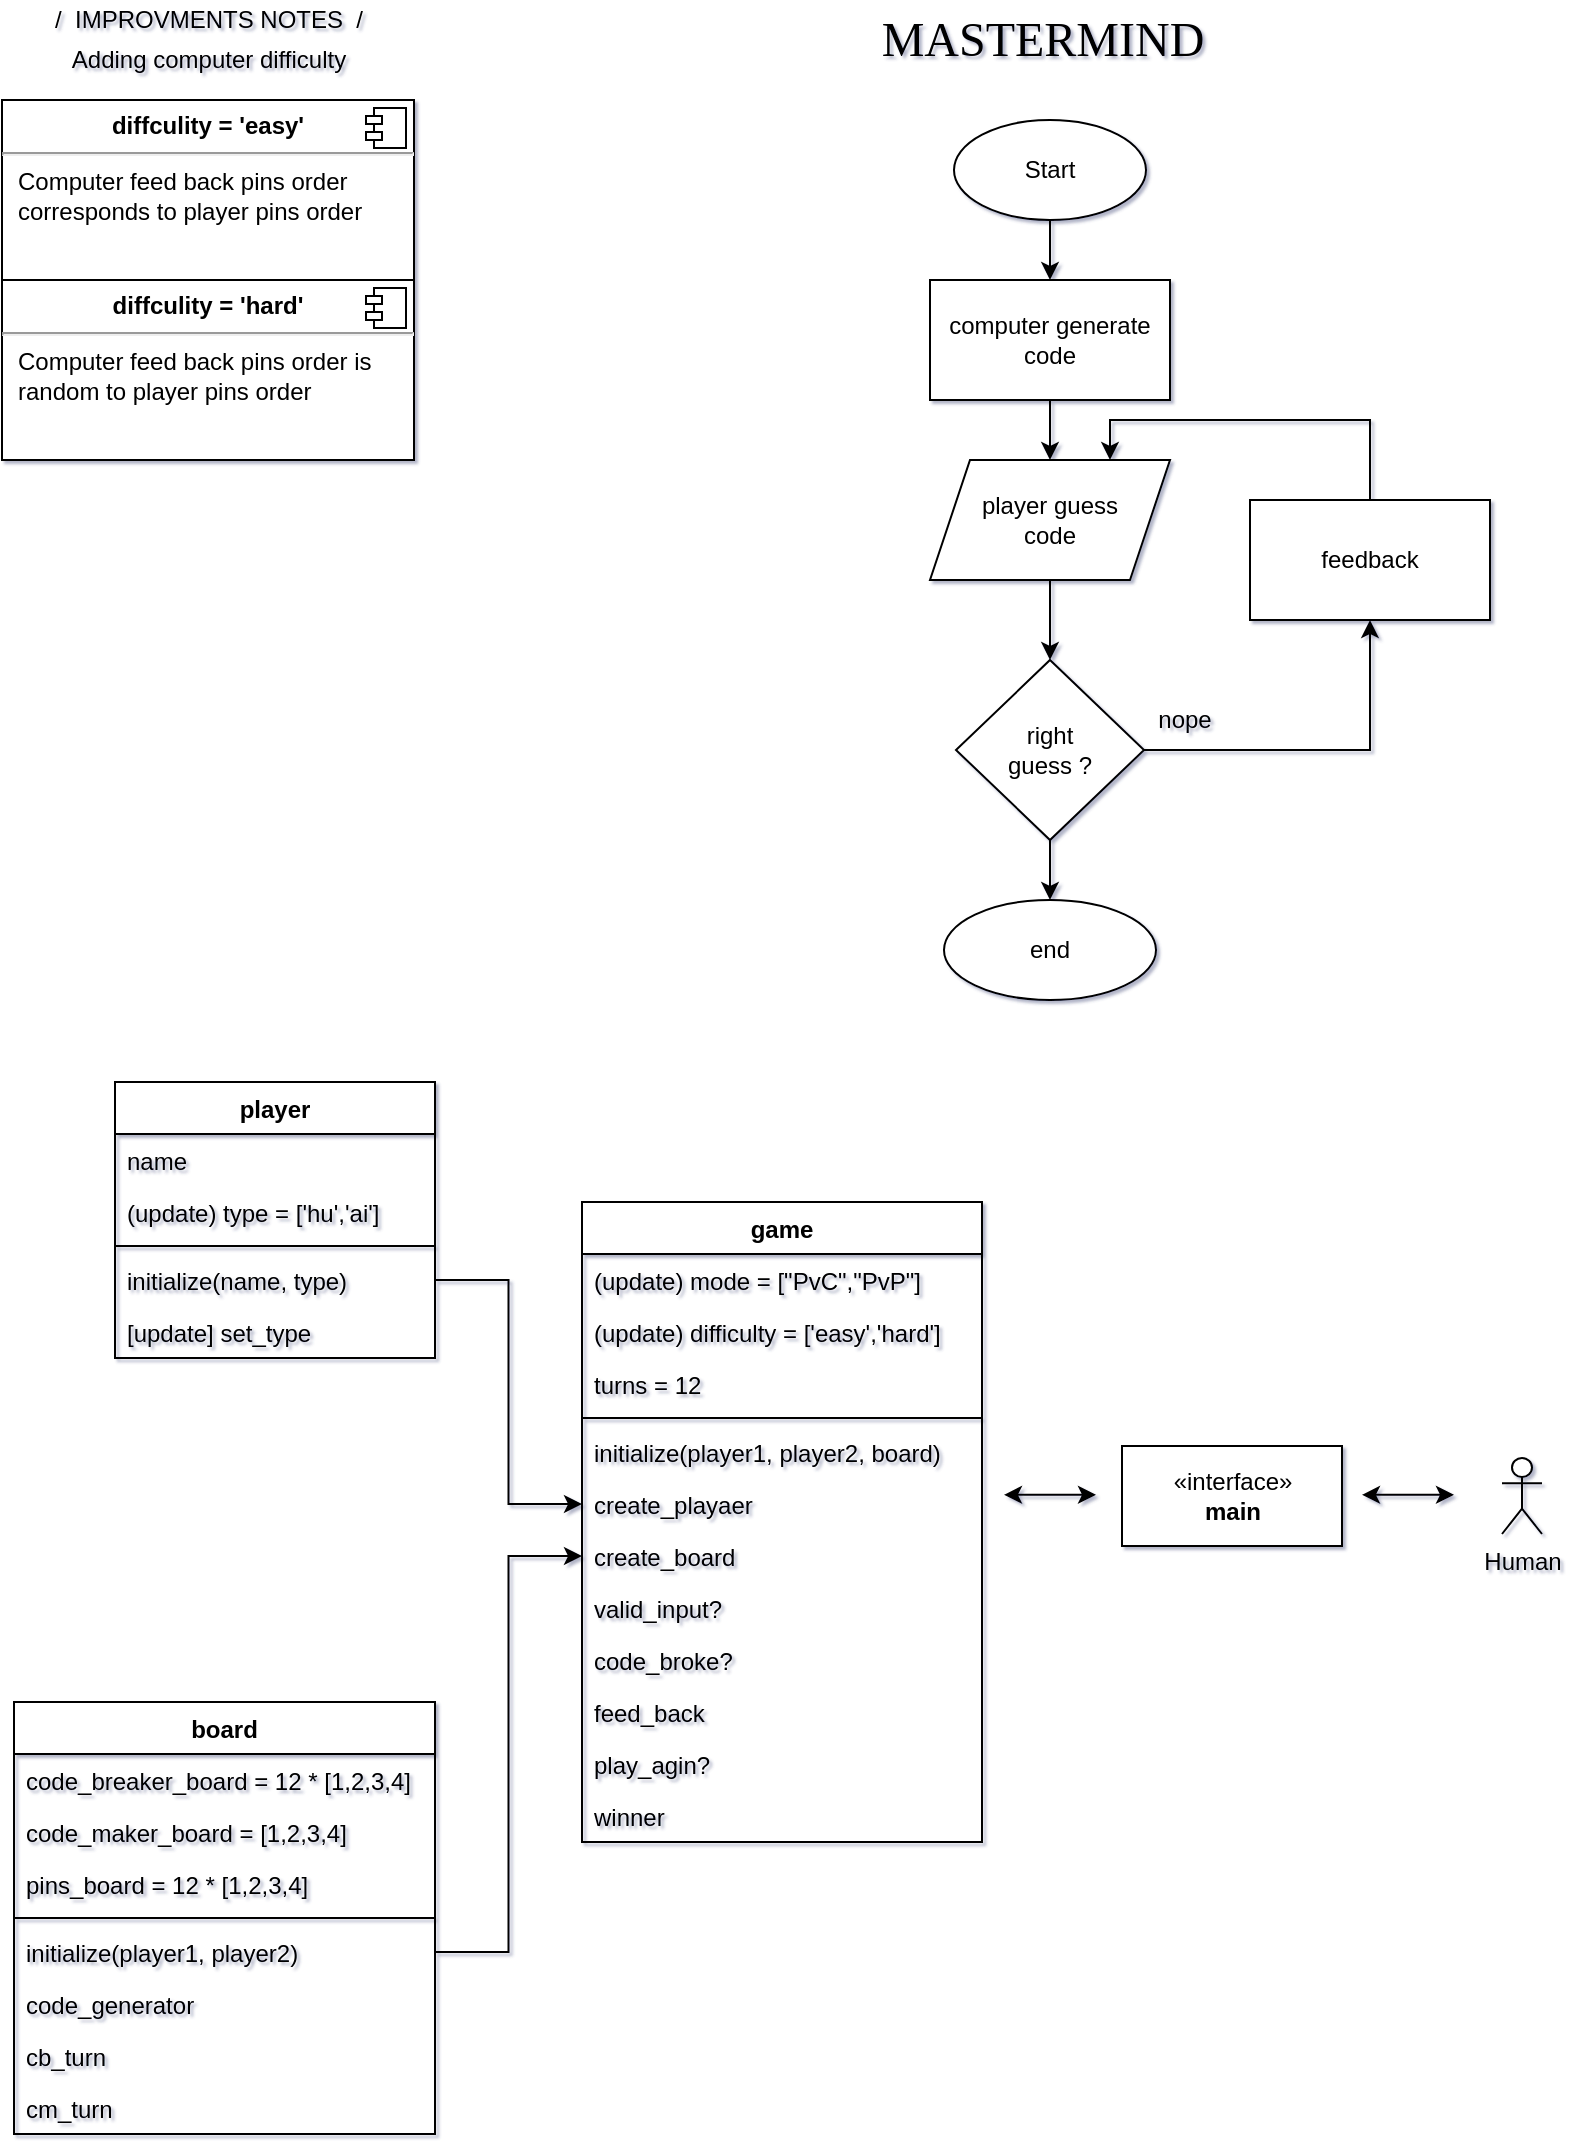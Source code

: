 <mxfile version="14.0.0" type="github">
  <diagram id="C5RBs43oDa-KdzZeNtuy" name="Page-1">
    <mxGraphModel dx="1145" dy="635" grid="1" gridSize="10" guides="1" tooltips="1" connect="1" arrows="1" fold="1" page="1" pageScale="1" pageWidth="827" pageHeight="1169" math="0" shadow="1">
      <root>
        <mxCell id="WIyWlLk6GJQsqaUBKTNV-0" />
        <mxCell id="WIyWlLk6GJQsqaUBKTNV-1" parent="WIyWlLk6GJQsqaUBKTNV-0" />
        <mxCell id="n4TWB-wOlsWJOXDKtbY9-2" value="&lt;font style=&quot;font-size: 24px&quot; face=&quot;Lucida Console&quot;&gt;MASTERMIND&lt;/font&gt;" style="text;html=1;align=center;verticalAlign=middle;resizable=0;points=[];autosize=1;" vertex="1" parent="WIyWlLk6GJQsqaUBKTNV-1">
          <mxGeometry x="460" y="20" width="160" height="20" as="geometry" />
        </mxCell>
        <mxCell id="n4TWB-wOlsWJOXDKtbY9-6" value="" style="edgeStyle=orthogonalEdgeStyle;rounded=0;orthogonalLoop=1;jettySize=auto;html=1;" edge="1" parent="WIyWlLk6GJQsqaUBKTNV-1" source="n4TWB-wOlsWJOXDKtbY9-4" target="n4TWB-wOlsWJOXDKtbY9-5">
          <mxGeometry relative="1" as="geometry" />
        </mxCell>
        <mxCell id="n4TWB-wOlsWJOXDKtbY9-4" value="Start" style="ellipse;whiteSpace=wrap;html=1;" vertex="1" parent="WIyWlLk6GJQsqaUBKTNV-1">
          <mxGeometry x="496" y="70" width="96" height="50" as="geometry" />
        </mxCell>
        <mxCell id="n4TWB-wOlsWJOXDKtbY9-8" value="" style="edgeStyle=orthogonalEdgeStyle;rounded=0;orthogonalLoop=1;jettySize=auto;html=1;" edge="1" parent="WIyWlLk6GJQsqaUBKTNV-1" source="n4TWB-wOlsWJOXDKtbY9-5" target="n4TWB-wOlsWJOXDKtbY9-7">
          <mxGeometry relative="1" as="geometry" />
        </mxCell>
        <mxCell id="n4TWB-wOlsWJOXDKtbY9-5" value="computer generate code" style="whiteSpace=wrap;html=1;" vertex="1" parent="WIyWlLk6GJQsqaUBKTNV-1">
          <mxGeometry x="484" y="150" width="120" height="60" as="geometry" />
        </mxCell>
        <mxCell id="n4TWB-wOlsWJOXDKtbY9-11" value="" style="edgeStyle=orthogonalEdgeStyle;rounded=0;orthogonalLoop=1;jettySize=auto;html=1;" edge="1" parent="WIyWlLk6GJQsqaUBKTNV-1" source="n4TWB-wOlsWJOXDKtbY9-7" target="n4TWB-wOlsWJOXDKtbY9-10">
          <mxGeometry relative="1" as="geometry" />
        </mxCell>
        <mxCell id="n4TWB-wOlsWJOXDKtbY9-7" value="player guess &lt;br&gt;code" style="shape=parallelogram;perimeter=parallelogramPerimeter;whiteSpace=wrap;html=1;fixedSize=1;" vertex="1" parent="WIyWlLk6GJQsqaUBKTNV-1">
          <mxGeometry x="484" y="240" width="120" height="60" as="geometry" />
        </mxCell>
        <mxCell id="n4TWB-wOlsWJOXDKtbY9-14" value="" style="edgeStyle=orthogonalEdgeStyle;rounded=0;orthogonalLoop=1;jettySize=auto;html=1;" edge="1" parent="WIyWlLk6GJQsqaUBKTNV-1" source="n4TWB-wOlsWJOXDKtbY9-10" target="n4TWB-wOlsWJOXDKtbY9-13">
          <mxGeometry relative="1" as="geometry" />
        </mxCell>
        <mxCell id="n4TWB-wOlsWJOXDKtbY9-22" value="" style="edgeStyle=orthogonalEdgeStyle;rounded=0;orthogonalLoop=1;jettySize=auto;html=1;" edge="1" parent="WIyWlLk6GJQsqaUBKTNV-1" source="n4TWB-wOlsWJOXDKtbY9-10" target="n4TWB-wOlsWJOXDKtbY9-21">
          <mxGeometry relative="1" as="geometry" />
        </mxCell>
        <mxCell id="n4TWB-wOlsWJOXDKtbY9-10" value="right &lt;br&gt;guess ?" style="rhombus;whiteSpace=wrap;html=1;" vertex="1" parent="WIyWlLk6GJQsqaUBKTNV-1">
          <mxGeometry x="497" y="340" width="94" height="90" as="geometry" />
        </mxCell>
        <mxCell id="n4TWB-wOlsWJOXDKtbY9-20" style="edgeStyle=orthogonalEdgeStyle;rounded=0;orthogonalLoop=1;jettySize=auto;html=1;exitX=0.5;exitY=0;exitDx=0;exitDy=0;entryX=0.75;entryY=0;entryDx=0;entryDy=0;" edge="1" parent="WIyWlLk6GJQsqaUBKTNV-1" source="n4TWB-wOlsWJOXDKtbY9-13" target="n4TWB-wOlsWJOXDKtbY9-7">
          <mxGeometry relative="1" as="geometry" />
        </mxCell>
        <mxCell id="n4TWB-wOlsWJOXDKtbY9-13" value="feedback" style="whiteSpace=wrap;html=1;" vertex="1" parent="WIyWlLk6GJQsqaUBKTNV-1">
          <mxGeometry x="644" y="260" width="120" height="60" as="geometry" />
        </mxCell>
        <mxCell id="n4TWB-wOlsWJOXDKtbY9-21" value="end" style="ellipse;whiteSpace=wrap;html=1;" vertex="1" parent="WIyWlLk6GJQsqaUBKTNV-1">
          <mxGeometry x="491" y="460" width="106" height="50" as="geometry" />
        </mxCell>
        <mxCell id="n4TWB-wOlsWJOXDKtbY9-35" value="player" style="swimlane;fontStyle=1;align=center;verticalAlign=top;childLayout=stackLayout;horizontal=1;startSize=26;horizontalStack=0;resizeParent=1;resizeParentMax=0;resizeLast=0;collapsible=1;marginBottom=0;" vertex="1" parent="WIyWlLk6GJQsqaUBKTNV-1">
          <mxGeometry x="76.5" y="551" width="160" height="138" as="geometry">
            <mxRectangle x="570" y="600" width="70" height="26" as="alternateBounds" />
          </mxGeometry>
        </mxCell>
        <mxCell id="n4TWB-wOlsWJOXDKtbY9-36" value="name&#xa;" style="text;strokeColor=none;fillColor=none;align=left;verticalAlign=top;spacingLeft=4;spacingRight=4;overflow=hidden;rotatable=0;points=[[0,0.5],[1,0.5]];portConstraint=eastwest;" vertex="1" parent="n4TWB-wOlsWJOXDKtbY9-35">
          <mxGeometry y="26" width="160" height="26" as="geometry" />
        </mxCell>
        <mxCell id="n4TWB-wOlsWJOXDKtbY9-40" value="(update) type = [&#39;hu&#39;,&#39;ai&#39;]" style="text;strokeColor=none;fillColor=none;align=left;verticalAlign=top;spacingLeft=4;spacingRight=4;overflow=hidden;rotatable=0;points=[[0,0.5],[1,0.5]];portConstraint=eastwest;" vertex="1" parent="n4TWB-wOlsWJOXDKtbY9-35">
          <mxGeometry y="52" width="160" height="26" as="geometry" />
        </mxCell>
        <mxCell id="n4TWB-wOlsWJOXDKtbY9-37" value="" style="line;strokeWidth=1;fillColor=none;align=left;verticalAlign=middle;spacingTop=-1;spacingLeft=3;spacingRight=3;rotatable=0;labelPosition=right;points=[];portConstraint=eastwest;" vertex="1" parent="n4TWB-wOlsWJOXDKtbY9-35">
          <mxGeometry y="78" width="160" height="8" as="geometry" />
        </mxCell>
        <mxCell id="n4TWB-wOlsWJOXDKtbY9-38" value="initialize(name, type)" style="text;strokeColor=none;fillColor=none;align=left;verticalAlign=top;spacingLeft=4;spacingRight=4;overflow=hidden;rotatable=0;points=[[0,0.5],[1,0.5]];portConstraint=eastwest;" vertex="1" parent="n4TWB-wOlsWJOXDKtbY9-35">
          <mxGeometry y="86" width="160" height="26" as="geometry" />
        </mxCell>
        <mxCell id="n4TWB-wOlsWJOXDKtbY9-66" value="[update] set_type" style="text;strokeColor=none;fillColor=none;align=left;verticalAlign=top;spacingLeft=4;spacingRight=4;overflow=hidden;rotatable=0;points=[[0,0.5],[1,0.5]];portConstraint=eastwest;" vertex="1" parent="n4TWB-wOlsWJOXDKtbY9-35">
          <mxGeometry y="112" width="160" height="26" as="geometry" />
        </mxCell>
        <mxCell id="n4TWB-wOlsWJOXDKtbY9-45" value="board" style="swimlane;fontStyle=1;align=center;verticalAlign=top;childLayout=stackLayout;horizontal=1;startSize=26;horizontalStack=0;resizeParent=1;resizeParentMax=0;resizeLast=0;collapsible=1;marginBottom=0;" vertex="1" parent="WIyWlLk6GJQsqaUBKTNV-1">
          <mxGeometry x="26" y="861" width="210.5" height="216" as="geometry" />
        </mxCell>
        <mxCell id="n4TWB-wOlsWJOXDKtbY9-46" value="code_breaker_board = 12 * [1,2,3,4]" style="text;strokeColor=none;fillColor=none;align=left;verticalAlign=top;spacingLeft=4;spacingRight=4;overflow=hidden;rotatable=0;points=[[0,0.5],[1,0.5]];portConstraint=eastwest;" vertex="1" parent="n4TWB-wOlsWJOXDKtbY9-45">
          <mxGeometry y="26" width="210.5" height="26" as="geometry" />
        </mxCell>
        <mxCell id="n4TWB-wOlsWJOXDKtbY9-67" value="code_maker_board = [1,2,3,4]" style="text;strokeColor=none;fillColor=none;align=left;verticalAlign=top;spacingLeft=4;spacingRight=4;overflow=hidden;rotatable=0;points=[[0,0.5],[1,0.5]];portConstraint=eastwest;" vertex="1" parent="n4TWB-wOlsWJOXDKtbY9-45">
          <mxGeometry y="52" width="210.5" height="26" as="geometry" />
        </mxCell>
        <mxCell id="n4TWB-wOlsWJOXDKtbY9-68" value="pins_board = 12 * [1,2,3,4]" style="text;strokeColor=none;fillColor=none;align=left;verticalAlign=top;spacingLeft=4;spacingRight=4;overflow=hidden;rotatable=0;points=[[0,0.5],[1,0.5]];portConstraint=eastwest;" vertex="1" parent="n4TWB-wOlsWJOXDKtbY9-45">
          <mxGeometry y="78" width="210.5" height="26" as="geometry" />
        </mxCell>
        <mxCell id="n4TWB-wOlsWJOXDKtbY9-47" value="" style="line;strokeWidth=1;fillColor=none;align=left;verticalAlign=middle;spacingTop=-1;spacingLeft=3;spacingRight=3;rotatable=0;labelPosition=right;points=[];portConstraint=eastwest;" vertex="1" parent="n4TWB-wOlsWJOXDKtbY9-45">
          <mxGeometry y="104" width="210.5" height="8" as="geometry" />
        </mxCell>
        <mxCell id="n4TWB-wOlsWJOXDKtbY9-71" value="initialize(player1, player2)" style="text;strokeColor=none;fillColor=none;align=left;verticalAlign=top;spacingLeft=4;spacingRight=4;overflow=hidden;rotatable=0;points=[[0,0.5],[1,0.5]];portConstraint=eastwest;" vertex="1" parent="n4TWB-wOlsWJOXDKtbY9-45">
          <mxGeometry y="112" width="210.5" height="26" as="geometry" />
        </mxCell>
        <mxCell id="n4TWB-wOlsWJOXDKtbY9-48" value="code_generator" style="text;strokeColor=none;fillColor=none;align=left;verticalAlign=top;spacingLeft=4;spacingRight=4;overflow=hidden;rotatable=0;points=[[0,0.5],[1,0.5]];portConstraint=eastwest;" vertex="1" parent="n4TWB-wOlsWJOXDKtbY9-45">
          <mxGeometry y="138" width="210.5" height="26" as="geometry" />
        </mxCell>
        <mxCell id="n4TWB-wOlsWJOXDKtbY9-72" value="cb_turn" style="text;strokeColor=none;fillColor=none;align=left;verticalAlign=top;spacingLeft=4;spacingRight=4;overflow=hidden;rotatable=0;points=[[0,0.5],[1,0.5]];portConstraint=eastwest;" vertex="1" parent="n4TWB-wOlsWJOXDKtbY9-45">
          <mxGeometry y="164" width="210.5" height="26" as="geometry" />
        </mxCell>
        <mxCell id="n4TWB-wOlsWJOXDKtbY9-73" value="cm_turn" style="text;strokeColor=none;fillColor=none;align=left;verticalAlign=top;spacingLeft=4;spacingRight=4;overflow=hidden;rotatable=0;points=[[0,0.5],[1,0.5]];portConstraint=eastwest;" vertex="1" parent="n4TWB-wOlsWJOXDKtbY9-45">
          <mxGeometry y="190" width="210.5" height="26" as="geometry" />
        </mxCell>
        <mxCell id="n4TWB-wOlsWJOXDKtbY9-49" value="game" style="swimlane;fontStyle=1;align=center;verticalAlign=top;childLayout=stackLayout;horizontal=1;startSize=26;horizontalStack=0;resizeParent=1;resizeParentMax=0;resizeLast=0;collapsible=1;marginBottom=0;" vertex="1" parent="WIyWlLk6GJQsqaUBKTNV-1">
          <mxGeometry x="310" y="611" width="200" height="320" as="geometry" />
        </mxCell>
        <mxCell id="n4TWB-wOlsWJOXDKtbY9-50" value="(update) mode = [&quot;PvC&quot;,&quot;PvP&quot;] " style="text;strokeColor=none;fillColor=none;align=left;verticalAlign=top;spacingLeft=4;spacingRight=4;overflow=hidden;rotatable=0;points=[[0,0.5],[1,0.5]];portConstraint=eastwest;" vertex="1" parent="n4TWB-wOlsWJOXDKtbY9-49">
          <mxGeometry y="26" width="200" height="26" as="geometry" />
        </mxCell>
        <mxCell id="n4TWB-wOlsWJOXDKtbY9-55" value="(update) difficulty = [&#39;easy&#39;,&#39;hard&#39;]" style="text;strokeColor=none;fillColor=none;align=left;verticalAlign=top;spacingLeft=4;spacingRight=4;overflow=hidden;rotatable=0;points=[[0,0.5],[1,0.5]];portConstraint=eastwest;" vertex="1" parent="n4TWB-wOlsWJOXDKtbY9-49">
          <mxGeometry y="52" width="200" height="26" as="geometry" />
        </mxCell>
        <mxCell id="n4TWB-wOlsWJOXDKtbY9-53" value="turns = 12" style="text;strokeColor=none;fillColor=none;align=left;verticalAlign=top;spacingLeft=4;spacingRight=4;overflow=hidden;rotatable=0;points=[[0,0.5],[1,0.5]];portConstraint=eastwest;" vertex="1" parent="n4TWB-wOlsWJOXDKtbY9-49">
          <mxGeometry y="78" width="200" height="26" as="geometry" />
        </mxCell>
        <mxCell id="n4TWB-wOlsWJOXDKtbY9-51" value="" style="line;strokeWidth=1;fillColor=none;align=left;verticalAlign=middle;spacingTop=-1;spacingLeft=3;spacingRight=3;rotatable=0;labelPosition=right;points=[];portConstraint=eastwest;" vertex="1" parent="n4TWB-wOlsWJOXDKtbY9-49">
          <mxGeometry y="104" width="200" height="8" as="geometry" />
        </mxCell>
        <mxCell id="n4TWB-wOlsWJOXDKtbY9-70" value="initialize(player1, player2, board)" style="text;strokeColor=none;fillColor=none;align=left;verticalAlign=top;spacingLeft=4;spacingRight=4;overflow=hidden;rotatable=0;points=[[0,0.5],[1,0.5]];portConstraint=eastwest;" vertex="1" parent="n4TWB-wOlsWJOXDKtbY9-49">
          <mxGeometry y="112" width="200" height="26" as="geometry" />
        </mxCell>
        <mxCell id="n4TWB-wOlsWJOXDKtbY9-75" value="create_playaer" style="text;strokeColor=none;fillColor=none;align=left;verticalAlign=top;spacingLeft=4;spacingRight=4;overflow=hidden;rotatable=0;points=[[0,0.5],[1,0.5]];portConstraint=eastwest;" vertex="1" parent="n4TWB-wOlsWJOXDKtbY9-49">
          <mxGeometry y="138" width="200" height="26" as="geometry" />
        </mxCell>
        <mxCell id="n4TWB-wOlsWJOXDKtbY9-91" value="create_board" style="text;strokeColor=none;fillColor=none;align=left;verticalAlign=top;spacingLeft=4;spacingRight=4;overflow=hidden;rotatable=0;points=[[0,0.5],[1,0.5]];portConstraint=eastwest;" vertex="1" parent="n4TWB-wOlsWJOXDKtbY9-49">
          <mxGeometry y="164" width="200" height="26" as="geometry" />
        </mxCell>
        <mxCell id="n4TWB-wOlsWJOXDKtbY9-118" value="valid_input?" style="text;strokeColor=none;fillColor=none;align=left;verticalAlign=top;spacingLeft=4;spacingRight=4;overflow=hidden;rotatable=0;points=[[0,0.5],[1,0.5]];portConstraint=eastwest;" vertex="1" parent="n4TWB-wOlsWJOXDKtbY9-49">
          <mxGeometry y="190" width="200" height="26" as="geometry" />
        </mxCell>
        <mxCell id="n4TWB-wOlsWJOXDKtbY9-52" value="code_broke?" style="text;strokeColor=none;fillColor=none;align=left;verticalAlign=top;spacingLeft=4;spacingRight=4;overflow=hidden;rotatable=0;points=[[0,0.5],[1,0.5]];portConstraint=eastwest;" vertex="1" parent="n4TWB-wOlsWJOXDKtbY9-49">
          <mxGeometry y="216" width="200" height="26" as="geometry" />
        </mxCell>
        <mxCell id="n4TWB-wOlsWJOXDKtbY9-54" value="feed_back" style="text;strokeColor=none;fillColor=none;align=left;verticalAlign=top;spacingLeft=4;spacingRight=4;overflow=hidden;rotatable=0;points=[[0,0.5],[1,0.5]];portConstraint=eastwest;" vertex="1" parent="n4TWB-wOlsWJOXDKtbY9-49">
          <mxGeometry y="242" width="200" height="26" as="geometry" />
        </mxCell>
        <mxCell id="n4TWB-wOlsWJOXDKtbY9-90" value="play_agin?" style="text;strokeColor=none;fillColor=none;align=left;verticalAlign=top;spacingLeft=4;spacingRight=4;overflow=hidden;rotatable=0;points=[[0,0.5],[1,0.5]];portConstraint=eastwest;" vertex="1" parent="n4TWB-wOlsWJOXDKtbY9-49">
          <mxGeometry y="268" width="200" height="26" as="geometry" />
        </mxCell>
        <mxCell id="n4TWB-wOlsWJOXDKtbY9-74" value="winner" style="text;strokeColor=none;fillColor=none;align=left;verticalAlign=top;spacingLeft=4;spacingRight=4;overflow=hidden;rotatable=0;points=[[0,0.5],[1,0.5]];portConstraint=eastwest;" vertex="1" parent="n4TWB-wOlsWJOXDKtbY9-49">
          <mxGeometry y="294" width="200" height="26" as="geometry" />
        </mxCell>
        <mxCell id="n4TWB-wOlsWJOXDKtbY9-63" value="" style="group" vertex="1" connectable="0" parent="WIyWlLk6GJQsqaUBKTNV-1">
          <mxGeometry x="20" y="60" width="206" height="180" as="geometry" />
        </mxCell>
        <mxCell id="n4TWB-wOlsWJOXDKtbY9-59" value="&lt;p style=&quot;margin: 0px ; margin-top: 6px ; text-align: center&quot;&gt;&lt;b&gt;diffculity = &#39;easy&#39;&lt;/b&gt;&lt;/p&gt;&lt;hr&gt;&lt;p style=&quot;margin: 0px ; margin-left: 8px&quot;&gt;Computer feed back pins order&lt;/p&gt;&lt;p style=&quot;margin: 0px ; margin-left: 8px&quot;&gt;corresponds to player pins order&lt;/p&gt;" style="align=left;overflow=fill;html=1;dropTarget=0;" vertex="1" parent="n4TWB-wOlsWJOXDKtbY9-63">
          <mxGeometry width="206" height="90" as="geometry" />
        </mxCell>
        <mxCell id="n4TWB-wOlsWJOXDKtbY9-60" value="" style="shape=component;jettyWidth=8;jettyHeight=4;" vertex="1" parent="n4TWB-wOlsWJOXDKtbY9-59">
          <mxGeometry x="1" width="20" height="20" relative="1" as="geometry">
            <mxPoint x="-24" y="4" as="offset" />
          </mxGeometry>
        </mxCell>
        <mxCell id="n4TWB-wOlsWJOXDKtbY9-61" value="&lt;p style=&quot;margin: 0px ; margin-top: 6px ; text-align: center&quot;&gt;&lt;b&gt;diffculity = &#39;hard&#39;&lt;/b&gt;&lt;/p&gt;&lt;hr&gt;&lt;p style=&quot;margin: 0px ; margin-left: 8px&quot;&gt;Computer feed back pins order is&amp;nbsp;&lt;/p&gt;&lt;p style=&quot;margin: 0px ; margin-left: 8px&quot;&gt;&lt;span&gt;random to player pins order&lt;/span&gt;&lt;/p&gt;" style="align=left;overflow=fill;html=1;dropTarget=0;" vertex="1" parent="n4TWB-wOlsWJOXDKtbY9-63">
          <mxGeometry y="90" width="206" height="90" as="geometry" />
        </mxCell>
        <mxCell id="n4TWB-wOlsWJOXDKtbY9-62" value="" style="shape=component;jettyWidth=8;jettyHeight=4;" vertex="1" parent="n4TWB-wOlsWJOXDKtbY9-61">
          <mxGeometry x="1" width="20" height="20" relative="1" as="geometry">
            <mxPoint x="-24" y="4" as="offset" />
          </mxGeometry>
        </mxCell>
        <mxCell id="n4TWB-wOlsWJOXDKtbY9-92" value="/&amp;nbsp; IMPROVMENTS NOTES&amp;nbsp; /" style="text;html=1;align=center;verticalAlign=middle;resizable=0;points=[];autosize=1;fontColor=#000000;" vertex="1" parent="WIyWlLk6GJQsqaUBKTNV-1">
          <mxGeometry x="38" y="10" width="170" height="20" as="geometry" />
        </mxCell>
        <mxCell id="n4TWB-wOlsWJOXDKtbY9-94" value="Adding computer difficulty" style="text;html=1;align=center;verticalAlign=middle;resizable=0;points=[];autosize=1;fontColor=#000000;" vertex="1" parent="WIyWlLk6GJQsqaUBKTNV-1">
          <mxGeometry x="48" y="30" width="150" height="20" as="geometry" />
        </mxCell>
        <object label="Human" id="n4TWB-wOlsWJOXDKtbY9-96">
          <mxCell style="shape=umlActor;verticalLabelPosition=bottom;verticalAlign=top;html=1;outlineConnect=0;labelBackgroundColor=none;fontColor=#000000;" vertex="1" parent="WIyWlLk6GJQsqaUBKTNV-1">
            <mxGeometry x="770" y="739" width="20" height="38" as="geometry" />
          </mxCell>
        </object>
        <mxCell id="n4TWB-wOlsWJOXDKtbY9-99" style="edgeStyle=orthogonalEdgeStyle;rounded=0;orthogonalLoop=1;jettySize=auto;html=1;entryX=0;entryY=0.5;entryDx=0;entryDy=0;fontColor=#000000;" edge="1" parent="WIyWlLk6GJQsqaUBKTNV-1" source="n4TWB-wOlsWJOXDKtbY9-38" target="n4TWB-wOlsWJOXDKtbY9-75">
          <mxGeometry relative="1" as="geometry" />
        </mxCell>
        <mxCell id="n4TWB-wOlsWJOXDKtbY9-101" style="edgeStyle=orthogonalEdgeStyle;rounded=0;orthogonalLoop=1;jettySize=auto;html=1;entryX=0;entryY=0.5;entryDx=0;entryDy=0;fontColor=#000000;" edge="1" parent="WIyWlLk6GJQsqaUBKTNV-1" source="n4TWB-wOlsWJOXDKtbY9-71" target="n4TWB-wOlsWJOXDKtbY9-91">
          <mxGeometry relative="1" as="geometry" />
        </mxCell>
        <mxCell id="n4TWB-wOlsWJOXDKtbY9-103" value="«interface»&lt;br&gt;&lt;b&gt;main&lt;/b&gt;" style="html=1;labelBackgroundColor=none;fontColor=#000000;" vertex="1" parent="WIyWlLk6GJQsqaUBKTNV-1">
          <mxGeometry x="580" y="733" width="110" height="50" as="geometry" />
        </mxCell>
        <mxCell id="n4TWB-wOlsWJOXDKtbY9-106" value="" style="endArrow=classic;startArrow=classic;html=1;fontColor=#000000;" edge="1" parent="WIyWlLk6GJQsqaUBKTNV-1">
          <mxGeometry width="50" height="50" relative="1" as="geometry">
            <mxPoint x="521" y="757.41" as="sourcePoint" />
            <mxPoint x="567" y="757.41" as="targetPoint" />
          </mxGeometry>
        </mxCell>
        <mxCell id="n4TWB-wOlsWJOXDKtbY9-107" value="" style="endArrow=classic;startArrow=classic;html=1;fontColor=#000000;" edge="1" parent="WIyWlLk6GJQsqaUBKTNV-1">
          <mxGeometry width="50" height="50" relative="1" as="geometry">
            <mxPoint x="700.0" y="757.41" as="sourcePoint" />
            <mxPoint x="746" y="757.41" as="targetPoint" />
          </mxGeometry>
        </mxCell>
        <mxCell id="n4TWB-wOlsWJOXDKtbY9-111" value="nope" style="text;html=1;align=center;verticalAlign=middle;resizable=0;points=[];autosize=1;fontColor=#000000;" vertex="1" parent="WIyWlLk6GJQsqaUBKTNV-1">
          <mxGeometry x="591" y="360" width="40" height="20" as="geometry" />
        </mxCell>
      </root>
    </mxGraphModel>
  </diagram>
</mxfile>
